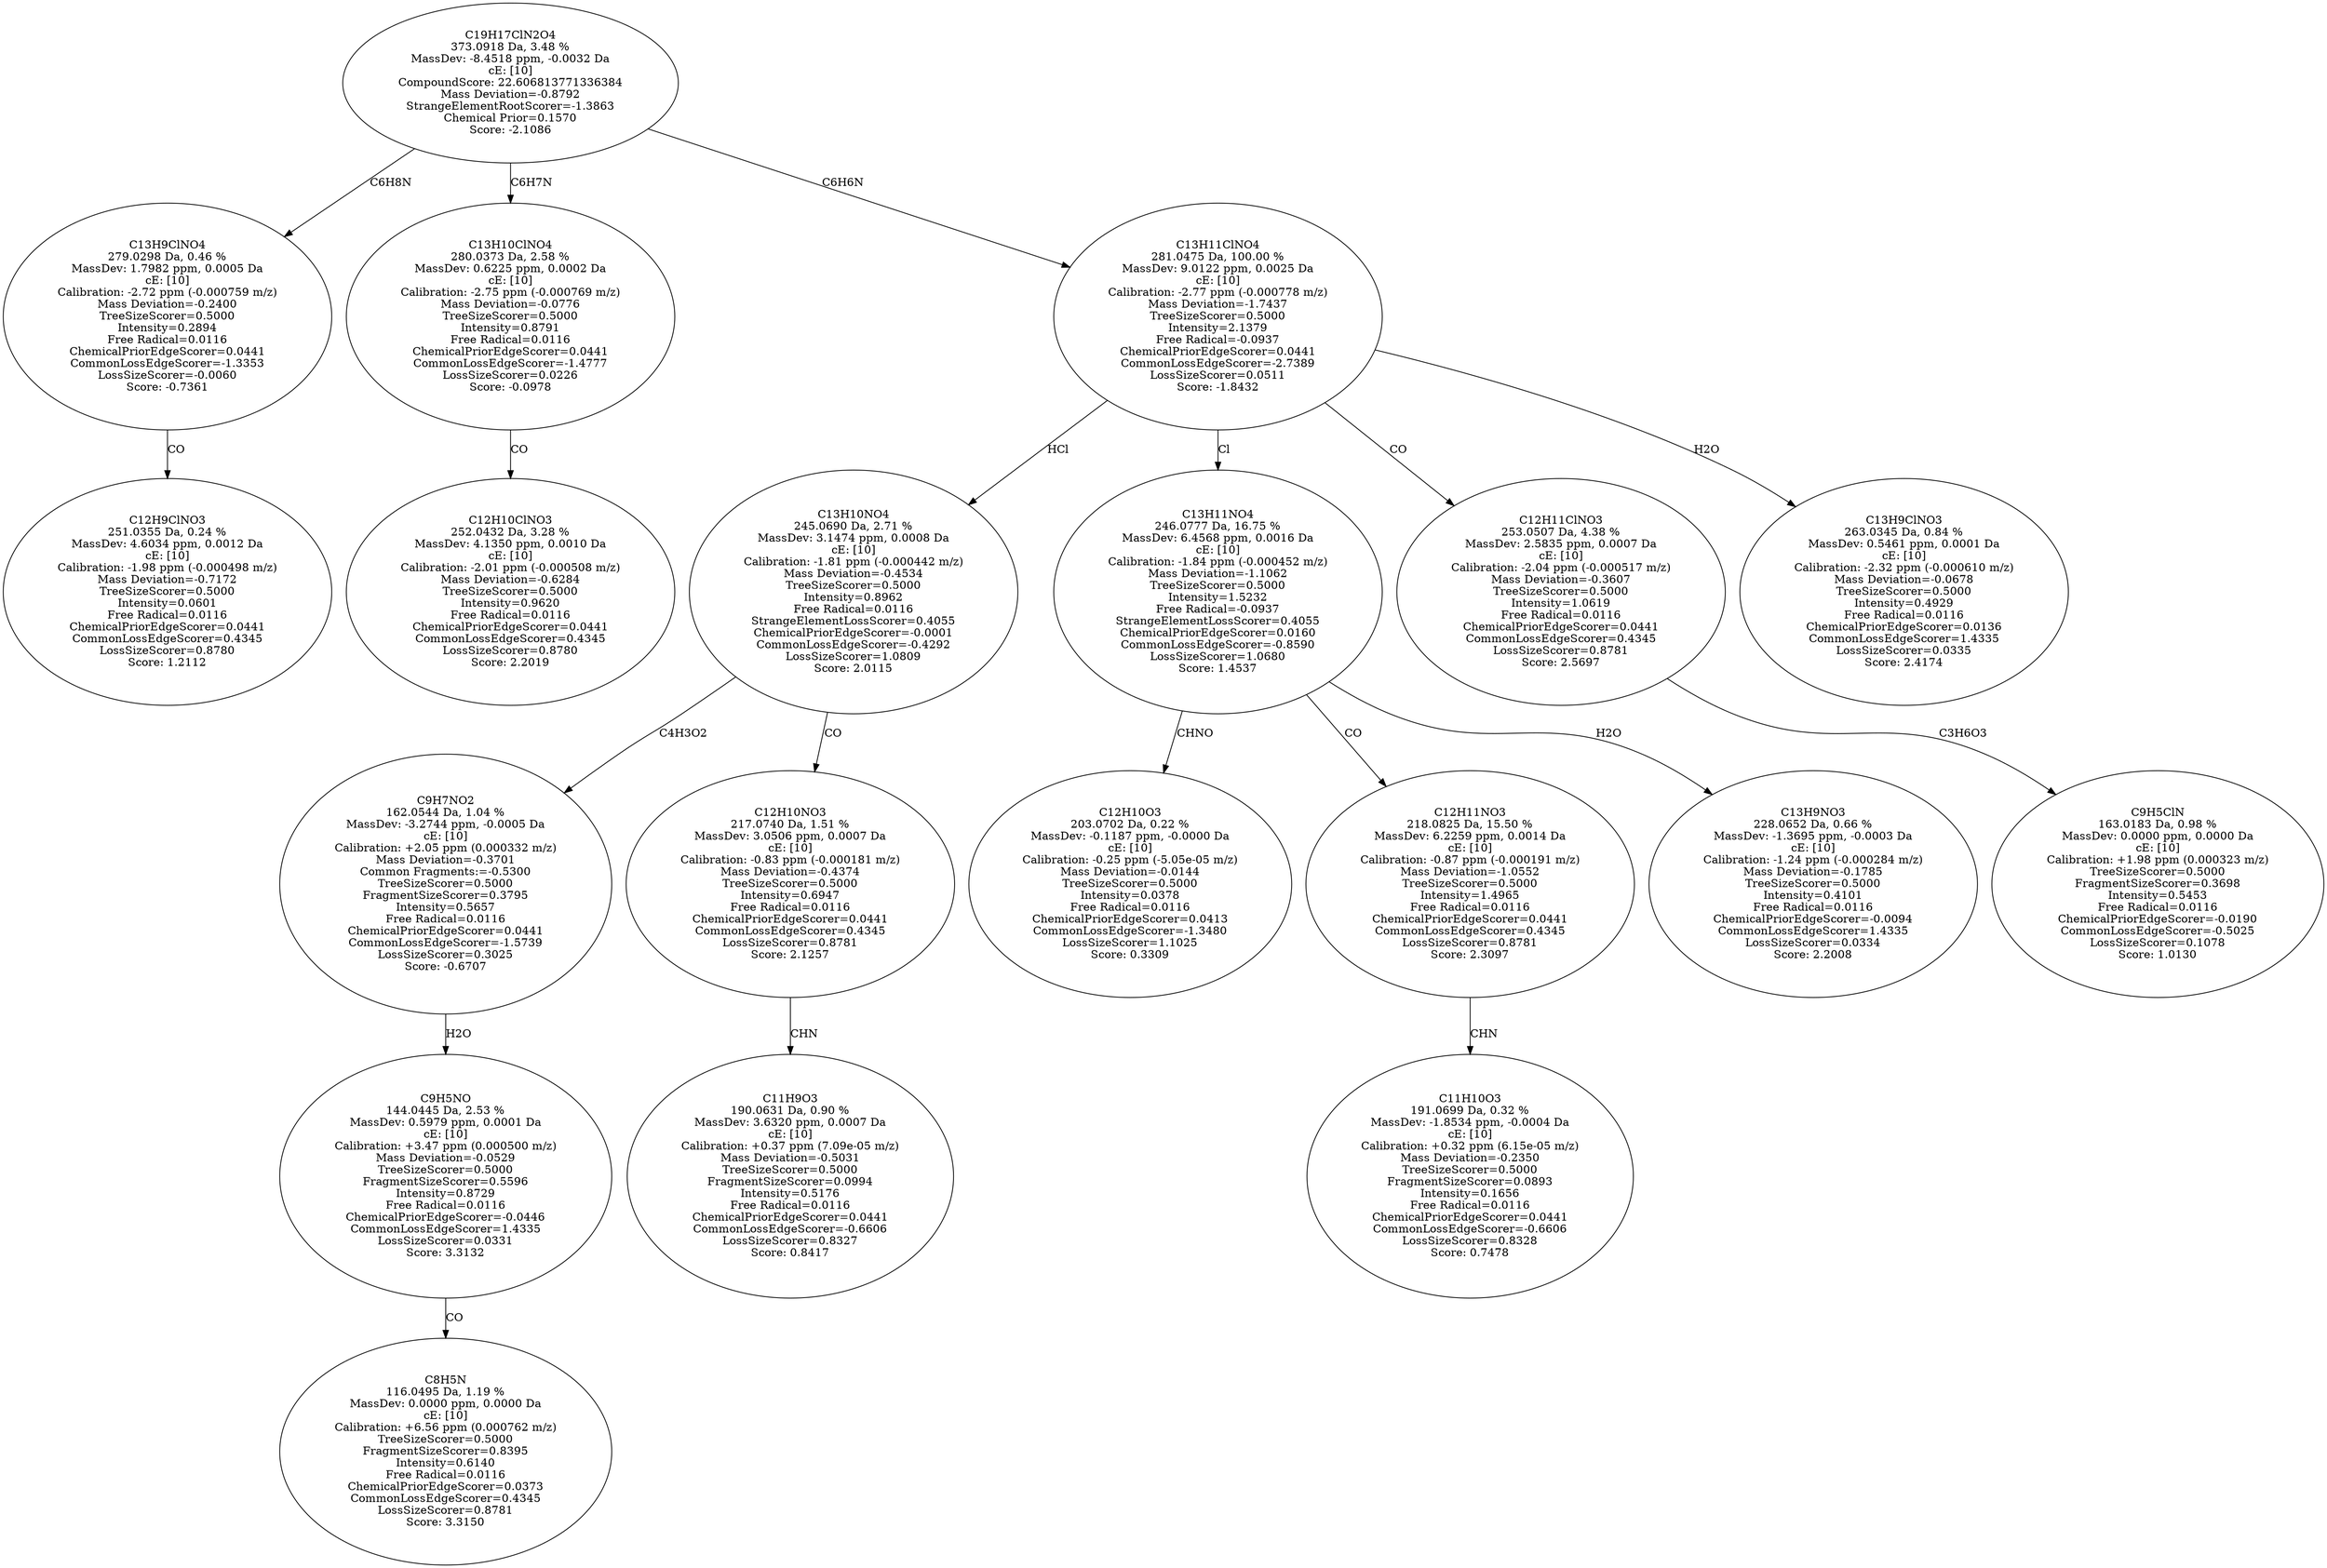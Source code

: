 strict digraph {
v1 [label="C12H9ClNO3\n251.0355 Da, 0.24 %\nMassDev: 4.6034 ppm, 0.0012 Da\ncE: [10]\nCalibration: -1.98 ppm (-0.000498 m/z)\nMass Deviation=-0.7172\nTreeSizeScorer=0.5000\nIntensity=0.0601\nFree Radical=0.0116\nChemicalPriorEdgeScorer=0.0441\nCommonLossEdgeScorer=0.4345\nLossSizeScorer=0.8780\nScore: 1.2112"];
v2 [label="C13H9ClNO4\n279.0298 Da, 0.46 %\nMassDev: 1.7982 ppm, 0.0005 Da\ncE: [10]\nCalibration: -2.72 ppm (-0.000759 m/z)\nMass Deviation=-0.2400\nTreeSizeScorer=0.5000\nIntensity=0.2894\nFree Radical=0.0116\nChemicalPriorEdgeScorer=0.0441\nCommonLossEdgeScorer=-1.3353\nLossSizeScorer=-0.0060\nScore: -0.7361"];
v3 [label="C12H10ClNO3\n252.0432 Da, 3.28 %\nMassDev: 4.1350 ppm, 0.0010 Da\ncE: [10]\nCalibration: -2.01 ppm (-0.000508 m/z)\nMass Deviation=-0.6284\nTreeSizeScorer=0.5000\nIntensity=0.9620\nFree Radical=0.0116\nChemicalPriorEdgeScorer=0.0441\nCommonLossEdgeScorer=0.4345\nLossSizeScorer=0.8780\nScore: 2.2019"];
v4 [label="C13H10ClNO4\n280.0373 Da, 2.58 %\nMassDev: 0.6225 ppm, 0.0002 Da\ncE: [10]\nCalibration: -2.75 ppm (-0.000769 m/z)\nMass Deviation=-0.0776\nTreeSizeScorer=0.5000\nIntensity=0.8791\nFree Radical=0.0116\nChemicalPriorEdgeScorer=0.0441\nCommonLossEdgeScorer=-1.4777\nLossSizeScorer=0.0226\nScore: -0.0978"];
v5 [label="C8H5N\n116.0495 Da, 1.19 %\nMassDev: 0.0000 ppm, 0.0000 Da\ncE: [10]\nCalibration: +6.56 ppm (0.000762 m/z)\nTreeSizeScorer=0.5000\nFragmentSizeScorer=0.8395\nIntensity=0.6140\nFree Radical=0.0116\nChemicalPriorEdgeScorer=0.0373\nCommonLossEdgeScorer=0.4345\nLossSizeScorer=0.8781\nScore: 3.3150"];
v6 [label="C9H5NO\n144.0445 Da, 2.53 %\nMassDev: 0.5979 ppm, 0.0001 Da\ncE: [10]\nCalibration: +3.47 ppm (0.000500 m/z)\nMass Deviation=-0.0529\nTreeSizeScorer=0.5000\nFragmentSizeScorer=0.5596\nIntensity=0.8729\nFree Radical=0.0116\nChemicalPriorEdgeScorer=-0.0446\nCommonLossEdgeScorer=1.4335\nLossSizeScorer=0.0331\nScore: 3.3132"];
v7 [label="C9H7NO2\n162.0544 Da, 1.04 %\nMassDev: -3.2744 ppm, -0.0005 Da\ncE: [10]\nCalibration: +2.05 ppm (0.000332 m/z)\nMass Deviation=-0.3701\nCommon Fragments:=-0.5300\nTreeSizeScorer=0.5000\nFragmentSizeScorer=0.3795\nIntensity=0.5657\nFree Radical=0.0116\nChemicalPriorEdgeScorer=0.0441\nCommonLossEdgeScorer=-1.5739\nLossSizeScorer=0.3025\nScore: -0.6707"];
v8 [label="C11H9O3\n190.0631 Da, 0.90 %\nMassDev: 3.6320 ppm, 0.0007 Da\ncE: [10]\nCalibration: +0.37 ppm (7.09e-05 m/z)\nMass Deviation=-0.5031\nTreeSizeScorer=0.5000\nFragmentSizeScorer=0.0994\nIntensity=0.5176\nFree Radical=0.0116\nChemicalPriorEdgeScorer=0.0441\nCommonLossEdgeScorer=-0.6606\nLossSizeScorer=0.8327\nScore: 0.8417"];
v9 [label="C12H10NO3\n217.0740 Da, 1.51 %\nMassDev: 3.0506 ppm, 0.0007 Da\ncE: [10]\nCalibration: -0.83 ppm (-0.000181 m/z)\nMass Deviation=-0.4374\nTreeSizeScorer=0.5000\nIntensity=0.6947\nFree Radical=0.0116\nChemicalPriorEdgeScorer=0.0441\nCommonLossEdgeScorer=0.4345\nLossSizeScorer=0.8781\nScore: 2.1257"];
v10 [label="C13H10NO4\n245.0690 Da, 2.71 %\nMassDev: 3.1474 ppm, 0.0008 Da\ncE: [10]\nCalibration: -1.81 ppm (-0.000442 m/z)\nMass Deviation=-0.4534\nTreeSizeScorer=0.5000\nIntensity=0.8962\nFree Radical=0.0116\nStrangeElementLossScorer=0.4055\nChemicalPriorEdgeScorer=-0.0001\nCommonLossEdgeScorer=-0.4292\nLossSizeScorer=1.0809\nScore: 2.0115"];
v11 [label="C12H10O3\n203.0702 Da, 0.22 %\nMassDev: -0.1187 ppm, -0.0000 Da\ncE: [10]\nCalibration: -0.25 ppm (-5.05e-05 m/z)\nMass Deviation=-0.0144\nTreeSizeScorer=0.5000\nIntensity=0.0378\nFree Radical=0.0116\nChemicalPriorEdgeScorer=0.0413\nCommonLossEdgeScorer=-1.3480\nLossSizeScorer=1.1025\nScore: 0.3309"];
v12 [label="C11H10O3\n191.0699 Da, 0.32 %\nMassDev: -1.8534 ppm, -0.0004 Da\ncE: [10]\nCalibration: +0.32 ppm (6.15e-05 m/z)\nMass Deviation=-0.2350\nTreeSizeScorer=0.5000\nFragmentSizeScorer=0.0893\nIntensity=0.1656\nFree Radical=0.0116\nChemicalPriorEdgeScorer=0.0441\nCommonLossEdgeScorer=-0.6606\nLossSizeScorer=0.8328\nScore: 0.7478"];
v13 [label="C12H11NO3\n218.0825 Da, 15.50 %\nMassDev: 6.2259 ppm, 0.0014 Da\ncE: [10]\nCalibration: -0.87 ppm (-0.000191 m/z)\nMass Deviation=-1.0552\nTreeSizeScorer=0.5000\nIntensity=1.4965\nFree Radical=0.0116\nChemicalPriorEdgeScorer=0.0441\nCommonLossEdgeScorer=0.4345\nLossSizeScorer=0.8781\nScore: 2.3097"];
v14 [label="C13H9NO3\n228.0652 Da, 0.66 %\nMassDev: -1.3695 ppm, -0.0003 Da\ncE: [10]\nCalibration: -1.24 ppm (-0.000284 m/z)\nMass Deviation=-0.1785\nTreeSizeScorer=0.5000\nIntensity=0.4101\nFree Radical=0.0116\nChemicalPriorEdgeScorer=-0.0094\nCommonLossEdgeScorer=1.4335\nLossSizeScorer=0.0334\nScore: 2.2008"];
v15 [label="C13H11NO4\n246.0777 Da, 16.75 %\nMassDev: 6.4568 ppm, 0.0016 Da\ncE: [10]\nCalibration: -1.84 ppm (-0.000452 m/z)\nMass Deviation=-1.1062\nTreeSizeScorer=0.5000\nIntensity=1.5232\nFree Radical=-0.0937\nStrangeElementLossScorer=0.4055\nChemicalPriorEdgeScorer=0.0160\nCommonLossEdgeScorer=-0.8590\nLossSizeScorer=1.0680\nScore: 1.4537"];
v16 [label="C9H5ClN\n163.0183 Da, 0.98 %\nMassDev: 0.0000 ppm, 0.0000 Da\ncE: [10]\nCalibration: +1.98 ppm (0.000323 m/z)\nTreeSizeScorer=0.5000\nFragmentSizeScorer=0.3698\nIntensity=0.5453\nFree Radical=0.0116\nChemicalPriorEdgeScorer=-0.0190\nCommonLossEdgeScorer=-0.5025\nLossSizeScorer=0.1078\nScore: 1.0130"];
v17 [label="C12H11ClNO3\n253.0507 Da, 4.38 %\nMassDev: 2.5835 ppm, 0.0007 Da\ncE: [10]\nCalibration: -2.04 ppm (-0.000517 m/z)\nMass Deviation=-0.3607\nTreeSizeScorer=0.5000\nIntensity=1.0619\nFree Radical=0.0116\nChemicalPriorEdgeScorer=0.0441\nCommonLossEdgeScorer=0.4345\nLossSizeScorer=0.8781\nScore: 2.5697"];
v18 [label="C13H9ClNO3\n263.0345 Da, 0.84 %\nMassDev: 0.5461 ppm, 0.0001 Da\ncE: [10]\nCalibration: -2.32 ppm (-0.000610 m/z)\nMass Deviation=-0.0678\nTreeSizeScorer=0.5000\nIntensity=0.4929\nFree Radical=0.0116\nChemicalPriorEdgeScorer=0.0136\nCommonLossEdgeScorer=1.4335\nLossSizeScorer=0.0335\nScore: 2.4174"];
v19 [label="C13H11ClNO4\n281.0475 Da, 100.00 %\nMassDev: 9.0122 ppm, 0.0025 Da\ncE: [10]\nCalibration: -2.77 ppm (-0.000778 m/z)\nMass Deviation=-1.7437\nTreeSizeScorer=0.5000\nIntensity=2.1379\nFree Radical=-0.0937\nChemicalPriorEdgeScorer=0.0441\nCommonLossEdgeScorer=-2.7389\nLossSizeScorer=0.0511\nScore: -1.8432"];
v20 [label="C19H17ClN2O4\n373.0918 Da, 3.48 %\nMassDev: -8.4518 ppm, -0.0032 Da\ncE: [10]\nCompoundScore: 22.606813771336384\nMass Deviation=-0.8792\nStrangeElementRootScorer=-1.3863\nChemical Prior=0.1570\nScore: -2.1086"];
v2 -> v1 [label="CO"];
v20 -> v2 [label="C6H8N"];
v4 -> v3 [label="CO"];
v20 -> v4 [label="C6H7N"];
v6 -> v5 [label="CO"];
v7 -> v6 [label="H2O"];
v10 -> v7 [label="C4H3O2"];
v9 -> v8 [label="CHN"];
v10 -> v9 [label="CO"];
v19 -> v10 [label="HCl"];
v15 -> v11 [label="CHNO"];
v13 -> v12 [label="CHN"];
v15 -> v13 [label="CO"];
v15 -> v14 [label="H2O"];
v19 -> v15 [label="Cl"];
v17 -> v16 [label="C3H6O3"];
v19 -> v17 [label="CO"];
v19 -> v18 [label="H2O"];
v20 -> v19 [label="C6H6N"];
}